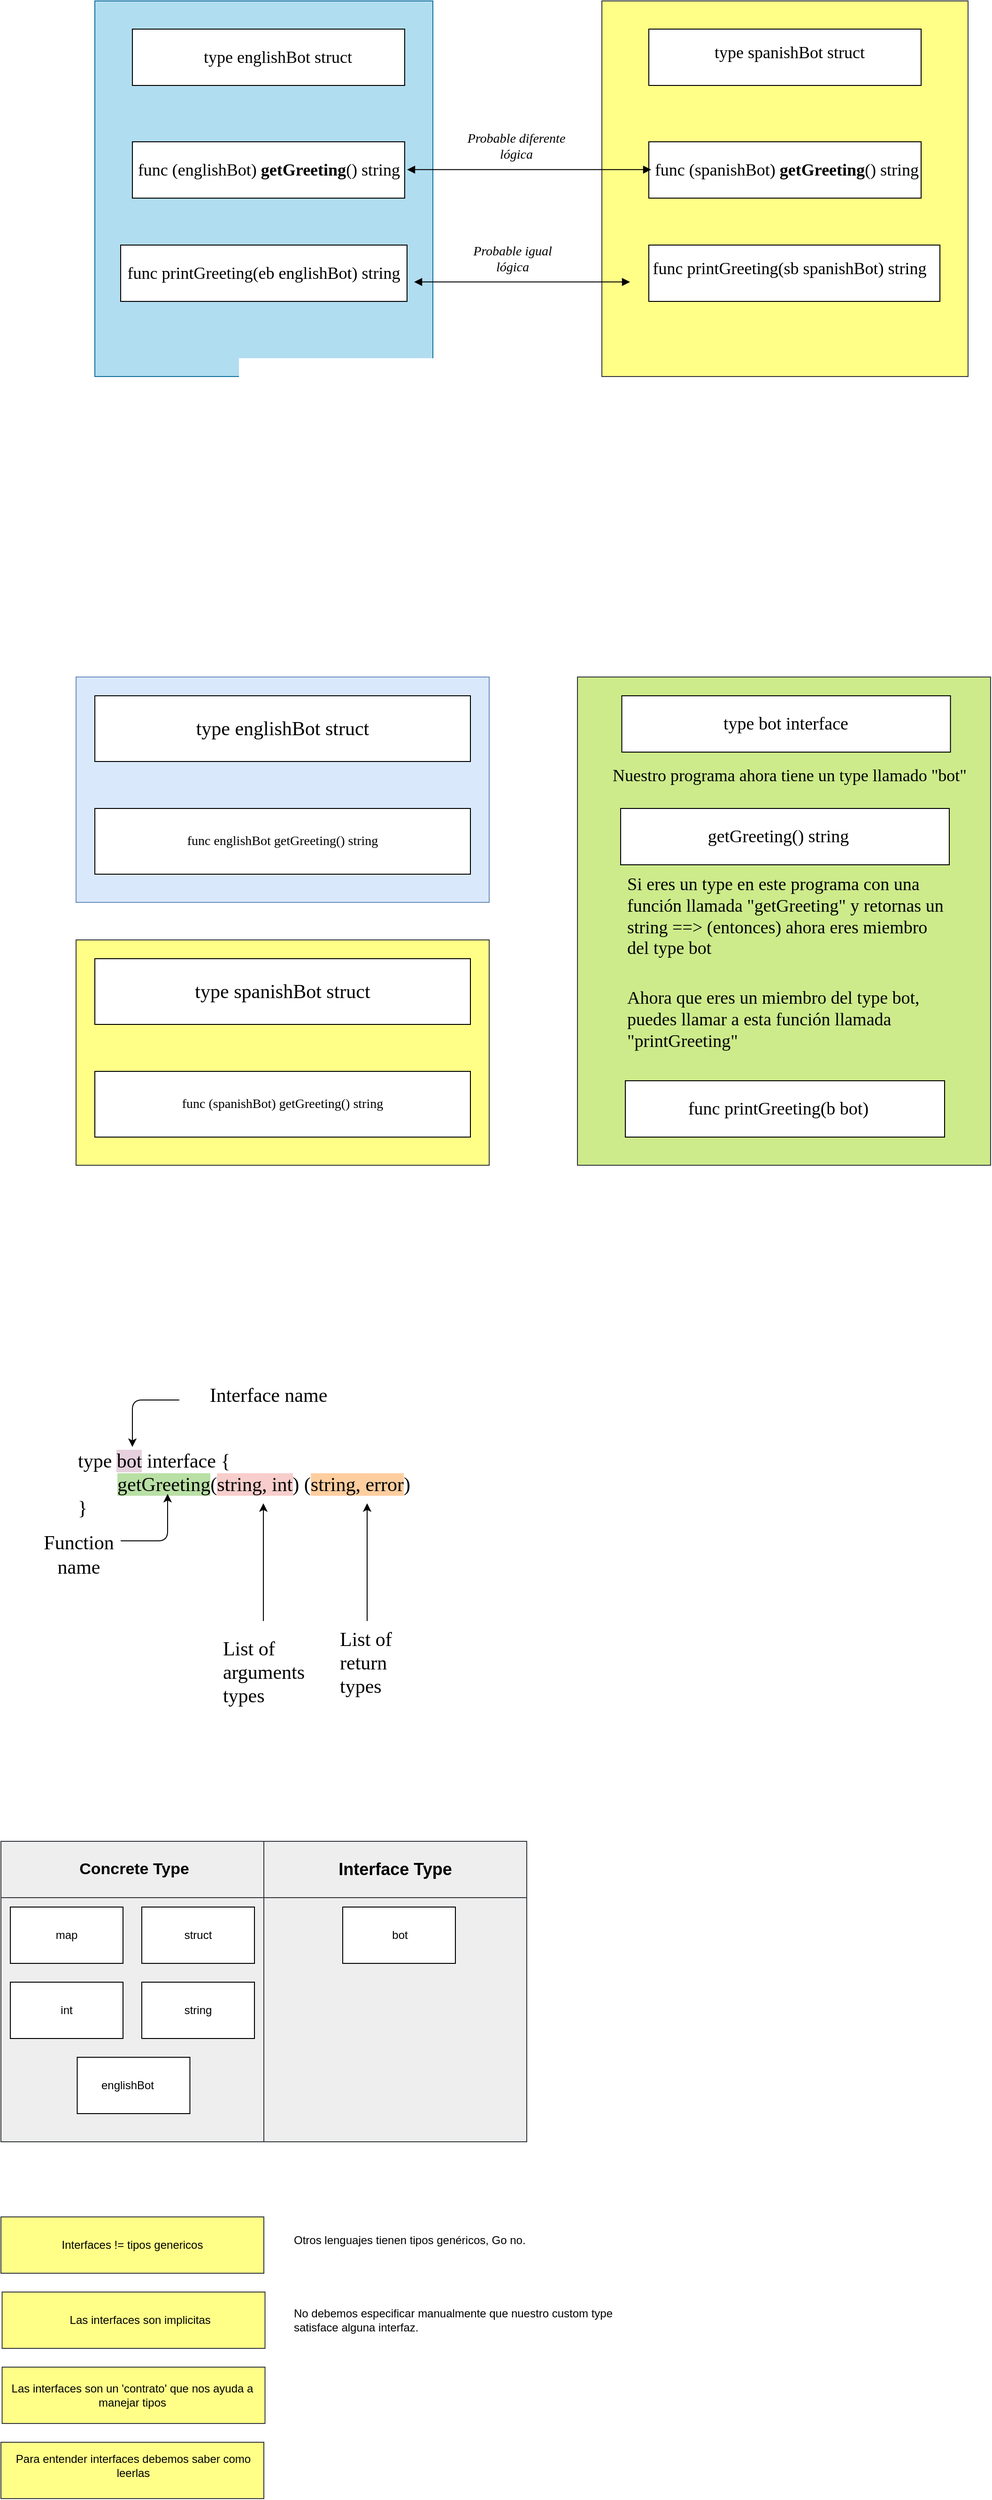 <mxfile version="15.5.0" type="google"><diagram id="Yr-DybqrteP0sZcz7DdO" name="Page-1"><mxGraphModel dx="1640" dy="431" grid="1" gridSize="10" guides="1" tooltips="1" connect="1" arrows="1" fold="1" page="1" pageScale="1" pageWidth="827" pageHeight="1169" math="0" shadow="0"><root><mxCell id="0"/><mxCell id="1" parent="0"/><mxCell id="IdlrKfLmyftBINboAJYe-1" value="" style="whiteSpace=wrap;html=1;fillColor=#b1ddf0;strokeColor=#10739e;" vertex="1" parent="1"><mxGeometry x="-100" y="40" width="360" height="400" as="geometry"/></mxCell><mxCell id="IdlrKfLmyftBINboAJYe-2" value="" style="whiteSpace=wrap;html=1;" vertex="1" parent="1"><mxGeometry x="-60" y="70" width="290" height="60" as="geometry"/></mxCell><mxCell id="IdlrKfLmyftBINboAJYe-3" value="&lt;h2&gt;&lt;span style=&quot;font-weight: normal&quot;&gt;&lt;font face=&quot;Verdana&quot;&gt;type englishBot struct&lt;/font&gt;&lt;/span&gt;&lt;/h2&gt;" style="text;html=1;strokeColor=none;fillColor=none;align=center;verticalAlign=middle;whiteSpace=wrap;" vertex="1" parent="1"><mxGeometry x="-35" y="85" width="260" height="30" as="geometry"/></mxCell><mxCell id="IdlrKfLmyftBINboAJYe-5" value="" style="whiteSpace=wrap;html=1;" vertex="1" parent="1"><mxGeometry x="-60" y="190" width="290" height="60" as="geometry"/></mxCell><mxCell id="IdlrKfLmyftBINboAJYe-6" value="" style="whiteSpace=wrap;html=1;" vertex="1" parent="1"><mxGeometry x="-72.5" y="300" width="305" height="60" as="geometry"/></mxCell><mxCell id="IdlrKfLmyftBINboAJYe-7" value="" style="whiteSpace=wrap;html=1;fontFamily=Verdana;fillColor=#ffff88;strokeColor=#36393d;" vertex="1" parent="1"><mxGeometry x="440" y="40" width="390" height="400" as="geometry"/></mxCell><mxCell id="IdlrKfLmyftBINboAJYe-8" value="" style="whiteSpace=wrap;html=1;" vertex="1" parent="1"><mxGeometry x="490" y="70" width="290" height="60" as="geometry"/></mxCell><mxCell id="IdlrKfLmyftBINboAJYe-9" value="" style="whiteSpace=wrap;html=1;" vertex="1" parent="1"><mxGeometry x="490" y="190" width="290" height="60" as="geometry"/></mxCell><mxCell id="IdlrKfLmyftBINboAJYe-10" value="" style="whiteSpace=wrap;html=1;" vertex="1" parent="1"><mxGeometry x="490" y="300" width="310" height="60" as="geometry"/></mxCell><mxCell id="IdlrKfLmyftBINboAJYe-11" value="&lt;h2&gt;&lt;span style=&quot;font-weight: normal&quot;&gt;&lt;font face=&quot;Verdana&quot;&gt;type spanishBot struct&lt;/font&gt;&lt;/span&gt;&lt;/h2&gt;" style="text;html=1;strokeColor=none;fillColor=none;align=center;verticalAlign=middle;whiteSpace=wrap;" vertex="1" parent="1"><mxGeometry x="510" y="80" width="260" height="30" as="geometry"/></mxCell><mxCell id="IdlrKfLmyftBINboAJYe-12" value="&lt;h2&gt;&lt;font face=&quot;Verdana&quot;&gt;&lt;span style=&quot;font-weight: normal&quot;&gt;func (englishBot) &lt;/span&gt;getGreeting&lt;span style=&quot;font-weight: normal&quot;&gt;() string&lt;/span&gt;&lt;/font&gt;&lt;/h2&gt;" style="text;html=1;strokeColor=none;fillColor=none;align=center;verticalAlign=middle;whiteSpace=wrap;" vertex="1" parent="1"><mxGeometry x="-57.5" y="205" width="285" height="30" as="geometry"/></mxCell><mxCell id="IdlrKfLmyftBINboAJYe-14" value="&lt;h2&gt;&lt;font face=&quot;Verdana&quot;&gt;&lt;span style=&quot;font-weight: normal&quot;&gt;func (spanishBot) &lt;/span&gt;getGreeting&lt;span style=&quot;font-weight: normal&quot;&gt;() string&lt;/span&gt;&lt;/font&gt;&lt;/h2&gt;" style="text;html=1;strokeColor=none;fillColor=none;align=center;verticalAlign=middle;whiteSpace=wrap;" vertex="1" parent="1"><mxGeometry x="492.5" y="205" width="287.5" height="30" as="geometry"/></mxCell><mxCell id="IdlrKfLmyftBINboAJYe-15" value="&lt;h2&gt;&lt;font face=&quot;Verdana&quot;&gt;&lt;span style=&quot;font-weight: normal&quot;&gt;func printGreeting&lt;/span&gt;&lt;span style=&quot;font-weight: normal&quot;&gt;(eb englishBot) string&lt;/span&gt;&lt;/font&gt;&lt;/h2&gt;" style="text;html=1;strokeColor=none;fillColor=none;align=center;verticalAlign=middle;whiteSpace=wrap;" vertex="1" parent="1"><mxGeometry x="-70" y="315" width="300" height="30" as="geometry"/></mxCell><mxCell id="IdlrKfLmyftBINboAJYe-16" value="&lt;h2&gt;&lt;font face=&quot;Verdana&quot;&gt;&lt;span style=&quot;font-weight: normal&quot;&gt;func printGreeting&lt;/span&gt;&lt;span style=&quot;font-weight: normal&quot;&gt;(sb spanishBot) string&lt;/span&gt;&lt;/font&gt;&lt;/h2&gt;" style="text;html=1;strokeColor=none;fillColor=none;align=center;verticalAlign=middle;whiteSpace=wrap;" vertex="1" parent="1"><mxGeometry x="490" y="310" width="300" height="30" as="geometry"/></mxCell><mxCell id="IdlrKfLmyftBINboAJYe-18" value="" style="endArrow=block;startArrow=block;endFill=1;startFill=1;html=1;fontFamily=Verdana;edgeStyle=orthogonalEdgeStyle;" edge="1" parent="1"><mxGeometry width="160" relative="1" as="geometry"><mxPoint x="232.5" y="219.66" as="sourcePoint"/><mxPoint x="492.5" y="219.66" as="targetPoint"/></mxGeometry></mxCell><mxCell id="IdlrKfLmyftBINboAJYe-20" value="&lt;i&gt;&lt;font style=&quot;font-size: 14px&quot;&gt;Probable diferente lógica&lt;/font&gt;&lt;/i&gt;" style="text;html=1;strokeColor=none;fillColor=none;align=center;verticalAlign=middle;whiteSpace=wrap;fontFamily=Verdana;" vertex="1" parent="1"><mxGeometry x="284" y="160" width="130" height="70" as="geometry"/></mxCell><mxCell id="IdlrKfLmyftBINboAJYe-21" value="" style="endArrow=block;startArrow=block;endFill=1;startFill=1;html=1;fontFamily=Verdana;edgeStyle=orthogonalEdgeStyle;" edge="1" parent="1"><mxGeometry width="160" relative="1" as="geometry"><mxPoint x="240" y="339.31" as="sourcePoint"/><mxPoint x="470" y="339.31" as="targetPoint"/></mxGeometry></mxCell><mxCell id="IdlrKfLmyftBINboAJYe-22" value="&lt;i&gt;&lt;font style=&quot;font-size: 14px&quot;&gt;Probable igual lógica&lt;/font&gt;&lt;/i&gt;" style="text;html=1;strokeColor=none;fillColor=none;align=center;verticalAlign=middle;whiteSpace=wrap;fontFamily=Verdana;" vertex="1" parent="1"><mxGeometry x="285" y="280" width="120" height="70" as="geometry"/></mxCell><mxCell id="IdlrKfLmyftBINboAJYe-23" value="" style="whiteSpace=wrap;html=1;fontFamily=Verdana;fontSize=14;fillColor=#dae8fc;strokeColor=#6c8ebf;" vertex="1" parent="1"><mxGeometry x="-120" y="760" width="440" height="240" as="geometry"/></mxCell><mxCell id="IdlrKfLmyftBINboAJYe-24" value="" style="whiteSpace=wrap;html=1;fontFamily=Verdana;fontSize=14;" vertex="1" parent="1"><mxGeometry x="-100" y="780" width="400" height="70" as="geometry"/></mxCell><mxCell id="IdlrKfLmyftBINboAJYe-25" value="" style="whiteSpace=wrap;html=1;fontFamily=Verdana;fontSize=14;" vertex="1" parent="1"><mxGeometry x="-100" y="900" width="400" height="70" as="geometry"/></mxCell><mxCell id="IdlrKfLmyftBINboAJYe-26" value="&lt;h2&gt;&lt;span style=&quot;font-weight: normal&quot;&gt;type englishBot struct&lt;/span&gt;&lt;/h2&gt;" style="text;html=1;strokeColor=none;fillColor=none;align=center;verticalAlign=middle;whiteSpace=wrap;fontFamily=Verdana;fontSize=14;" vertex="1" parent="1"><mxGeometry x="-80" y="800" width="360" height="30" as="geometry"/></mxCell><mxCell id="IdlrKfLmyftBINboAJYe-27" value="func englishBot getGreeting() string" style="text;html=1;strokeColor=none;fillColor=none;align=center;verticalAlign=middle;whiteSpace=wrap;fontFamily=Verdana;fontSize=14;" vertex="1" parent="1"><mxGeometry x="-80" y="920" width="360" height="30" as="geometry"/></mxCell><mxCell id="IdlrKfLmyftBINboAJYe-28" value="" style="whiteSpace=wrap;html=1;fontFamily=Verdana;fontSize=14;fillColor=#ffff88;strokeColor=#36393d;" vertex="1" parent="1"><mxGeometry x="-120" y="1040" width="440" height="240" as="geometry"/></mxCell><mxCell id="IdlrKfLmyftBINboAJYe-29" value="" style="whiteSpace=wrap;html=1;fontFamily=Verdana;fontSize=14;" vertex="1" parent="1"><mxGeometry x="-100" y="1060" width="400" height="70" as="geometry"/></mxCell><mxCell id="IdlrKfLmyftBINboAJYe-30" value="" style="whiteSpace=wrap;html=1;fontFamily=Verdana;fontSize=14;" vertex="1" parent="1"><mxGeometry x="-100" y="1180" width="400" height="70" as="geometry"/></mxCell><mxCell id="IdlrKfLmyftBINboAJYe-31" value="&lt;h2&gt;&lt;span style=&quot;font-weight: normal&quot;&gt;type spanishBot struct&lt;/span&gt;&lt;/h2&gt;" style="text;html=1;strokeColor=none;fillColor=none;align=center;verticalAlign=middle;whiteSpace=wrap;fontFamily=Verdana;fontSize=14;" vertex="1" parent="1"><mxGeometry x="-80" y="1080" width="360" height="30" as="geometry"/></mxCell><mxCell id="IdlrKfLmyftBINboAJYe-32" value="func (spanishBot) getGreeting() string" style="text;html=1;strokeColor=none;fillColor=none;align=center;verticalAlign=middle;whiteSpace=wrap;fontFamily=Verdana;fontSize=14;" vertex="1" parent="1"><mxGeometry x="-80" y="1200" width="360" height="30" as="geometry"/></mxCell><mxCell id="IdlrKfLmyftBINboAJYe-33" value="" style="whiteSpace=wrap;html=1;fontFamily=Verdana;fontSize=14;fillColor=#cdeb8b;strokeColor=#36393d;" vertex="1" parent="1"><mxGeometry x="414" y="760" width="440" height="520" as="geometry"/></mxCell><mxCell id="IdlrKfLmyftBINboAJYe-34" value="Text" style="text;html=1;strokeColor=none;fillColor=none;align=center;verticalAlign=middle;whiteSpace=wrap;fontFamily=Verdana;fontSize=14;" vertex="1" parent="1"><mxGeometry x="470" y="815" width="280" height="30" as="geometry"/></mxCell><mxCell id="IdlrKfLmyftBINboAJYe-35" value="type bot interface" style="whiteSpace=wrap;html=1;fontFamily=Times New Roman;fontSize=19;" vertex="1" parent="1"><mxGeometry x="461.25" y="780" width="350" height="60" as="geometry"/></mxCell><mxCell id="IdlrKfLmyftBINboAJYe-36" value="" style="whiteSpace=wrap;html=1;fontFamily=Comic Sans MS;fontSize=19;" vertex="1" parent="1"><mxGeometry x="460" y="900" width="350" height="60" as="geometry"/></mxCell><mxCell id="IdlrKfLmyftBINboAJYe-37" value="getGreeting() string" style="text;html=1;strokeColor=none;fillColor=none;align=center;verticalAlign=middle;whiteSpace=wrap;fontFamily=Comic Sans MS;fontSize=19;" vertex="1" parent="1"><mxGeometry x="473.75" y="915" width="307.5" height="30" as="geometry"/></mxCell><mxCell id="IdlrKfLmyftBINboAJYe-38" value="Si eres un type en este programa con una función llamada &quot;getGreeting&quot; y retornas un string ==&amp;gt; (entonces) ahora eres miembro&amp;nbsp; del type bot" style="text;html=1;strokeColor=none;fillColor=none;align=left;verticalAlign=middle;whiteSpace=wrap;fontFamily=Comic Sans MS;fontSize=19;" vertex="1" parent="1"><mxGeometry x="465" y="960" width="350" height="110" as="geometry"/></mxCell><mxCell id="IdlrKfLmyftBINboAJYe-39" value="Ahora que eres un miembro del type bot, puedes llamar a esta función llamada &quot;printGreeting&quot;" style="text;html=1;strokeColor=none;fillColor=none;align=left;verticalAlign=middle;whiteSpace=wrap;fontFamily=Comic Sans MS;fontSize=19;" vertex="1" parent="1"><mxGeometry x="465" y="1070" width="350" height="110" as="geometry"/></mxCell><mxCell id="IdlrKfLmyftBINboAJYe-41" value="" style="whiteSpace=wrap;html=1;fontFamily=Comic Sans MS;fontSize=19;align=left;" vertex="1" parent="1"><mxGeometry x="465" y="1190" width="340" height="60" as="geometry"/></mxCell><mxCell id="IdlrKfLmyftBINboAJYe-42" value="func printGreeting(b bot)" style="text;html=1;strokeColor=none;fillColor=none;align=center;verticalAlign=middle;whiteSpace=wrap;fontFamily=Comic Sans MS;fontSize=19;" vertex="1" parent="1"><mxGeometry x="477.5" y="1205" width="300" height="30" as="geometry"/></mxCell><mxCell id="IdlrKfLmyftBINboAJYe-43" value="&lt;font style=&quot;font-size: 18px&quot;&gt;Nuestro programa ahora tiene un type llamado &quot;bot&quot;&lt;/font&gt;" style="text;html=1;strokeColor=none;fillColor=none;align=center;verticalAlign=middle;whiteSpace=wrap;fontFamily=Comic Sans MS;fontSize=19;" vertex="1" parent="1"><mxGeometry x="445" y="850" width="390" height="30" as="geometry"/></mxCell><mxCell id="IdlrKfLmyftBINboAJYe-45" value="&lt;font style=&quot;font-size: 21px&quot;&gt;type &lt;span style=&quot;background-color: rgb(230 , 208 , 222)&quot;&gt;bot&lt;/span&gt; interface {&lt;br&gt;&lt;span style=&quot;white-space: pre&quot;&gt;&#9;&lt;/span&gt;&lt;span style=&quot;background-color: rgb(185 , 224 , 165)&quot;&gt;getGreeting&lt;/span&gt;(&lt;span style=&quot;background-color: rgb(248 , 206 , 204)&quot;&gt;string, int&lt;/span&gt;) (&lt;span style=&quot;background-color: rgb(255 , 206 , 159)&quot;&gt;string, error&lt;/span&gt;)&lt;br&gt;}&lt;/font&gt;" style="text;html=1;strokeColor=none;fillColor=none;align=left;verticalAlign=middle;whiteSpace=wrap;fontFamily=Comic Sans MS;fontSize=18;" vertex="1" parent="1"><mxGeometry x="-120" y="1560" width="690" height="120" as="geometry"/></mxCell><mxCell id="IdlrKfLmyftBINboAJYe-46" value="" style="endArrow=classic;html=1;fontFamily=Comic Sans MS;fontSize=21;edgeStyle=orthogonalEdgeStyle;" edge="1" parent="1"><mxGeometry width="50" height="50" relative="1" as="geometry"><mxPoint x="-72.5" y="1680" as="sourcePoint"/><mxPoint x="-22.5" y="1630" as="targetPoint"/><Array as="points"><mxPoint x="-22.5" y="1680"/><mxPoint x="-72.5" y="1630"/></Array></mxGeometry></mxCell><mxCell id="IdlrKfLmyftBINboAJYe-47" value="Function name&lt;br&gt;" style="text;html=1;strokeColor=none;fillColor=none;align=center;verticalAlign=middle;whiteSpace=wrap;fontFamily=Comic Sans MS;fontSize=21;" vertex="1" parent="1"><mxGeometry x="-177.5" y="1680" width="120" height="30" as="geometry"/></mxCell><mxCell id="IdlrKfLmyftBINboAJYe-48" value="" style="endArrow=classic;html=1;fontFamily=Comic Sans MS;fontSize=21;edgeStyle=orthogonalEdgeStyle;" edge="1" parent="1"><mxGeometry width="50" height="50" relative="1" as="geometry"><mxPoint x="190" y="1690" as="sourcePoint"/><mxPoint x="190" y="1640" as="targetPoint"/><Array as="points"><mxPoint x="190" y="1770"/></Array></mxGeometry></mxCell><mxCell id="IdlrKfLmyftBINboAJYe-49" value="" style="endArrow=classic;html=1;fontFamily=Comic Sans MS;fontSize=21;edgeStyle=orthogonalEdgeStyle;" edge="1" parent="1"><mxGeometry width="50" height="50" relative="1" as="geometry"><mxPoint x="79.5" y="1690" as="sourcePoint"/><mxPoint x="79.5" y="1640" as="targetPoint"/><Array as="points"><mxPoint x="79.5" y="1770"/></Array></mxGeometry></mxCell><mxCell id="IdlrKfLmyftBINboAJYe-50" value="&lt;div style=&quot;text-align: left&quot;&gt;List of arguments types&lt;/div&gt;" style="text;html=1;strokeColor=none;fillColor=none;align=center;verticalAlign=middle;whiteSpace=wrap;fontFamily=Comic Sans MS;fontSize=21;" vertex="1" parent="1"><mxGeometry x="40" y="1800" width="80" height="40" as="geometry"/></mxCell><mxCell id="IdlrKfLmyftBINboAJYe-52" value="&lt;div style=&quot;text-align: left&quot;&gt;List of return types&lt;/div&gt;" style="text;html=1;strokeColor=none;fillColor=none;align=center;verticalAlign=middle;whiteSpace=wrap;fontFamily=Comic Sans MS;fontSize=21;" vertex="1" parent="1"><mxGeometry x="160" y="1790" width="80" height="40" as="geometry"/></mxCell><mxCell id="IdlrKfLmyftBINboAJYe-53" value="" style="endArrow=classic;html=1;fontFamily=Comic Sans MS;fontSize=21;edgeStyle=orthogonalEdgeStyle;" edge="1" parent="1"><mxGeometry width="50" height="50" relative="1" as="geometry"><mxPoint x="-10" y="1530" as="sourcePoint"/><mxPoint x="-60" y="1580" as="targetPoint"/><Array as="points"><mxPoint x="-60" y="1530"/><mxPoint x="-10" y="1580"/></Array></mxGeometry></mxCell><mxCell id="IdlrKfLmyftBINboAJYe-55" value="Interface name" style="text;html=1;strokeColor=none;fillColor=none;align=center;verticalAlign=middle;whiteSpace=wrap;fontFamily=Comic Sans MS;fontSize=21;" vertex="1" parent="1"><mxGeometry y="1510" width="170" height="30" as="geometry"/></mxCell><mxCell id="IdlrKfLmyftBINboAJYe-69" value="" style="whiteSpace=wrap;html=1;fontFamily=Comic Sans MS;fontSize=21;align=left;fillColor=#eeeeee;strokeColor=#36393d;" vertex="1" parent="1"><mxGeometry x="-200" y="2000" width="280" height="60" as="geometry"/></mxCell><mxCell id="IdlrKfLmyftBINboAJYe-70" value="" style="whiteSpace=wrap;html=1;fontFamily=Comic Sans MS;fontSize=21;align=left;fillColor=#eeeeee;strokeColor=#36393d;" vertex="1" parent="1"><mxGeometry x="80" y="2000" width="280" height="60" as="geometry"/></mxCell><mxCell id="IdlrKfLmyftBINboAJYe-71" value="" style="whiteSpace=wrap;html=1;fontFamily=Comic Sans MS;fontSize=21;align=left;fillColor=#eeeeee;strokeColor=#36393d;" vertex="1" parent="1"><mxGeometry x="-200" y="2060" width="280" height="260" as="geometry"/></mxCell><mxCell id="IdlrKfLmyftBINboAJYe-72" value="" style="whiteSpace=wrap;html=1;fontFamily=Comic Sans MS;fontSize=21;align=left;labelBorderColor=#000000;fillColor=#eeeeee;strokeColor=#36393d;" vertex="1" parent="1"><mxGeometry x="80" y="2060" width="280" height="260" as="geometry"/></mxCell><mxCell id="IdlrKfLmyftBINboAJYe-74" value="&lt;font style=&quot;font-size: 17px&quot;&gt;&lt;b&gt;Concrete Type&lt;/b&gt;&lt;/font&gt;" style="text;html=1;strokeColor=none;fillColor=none;align=center;verticalAlign=middle;whiteSpace=wrap;" vertex="1" parent="1"><mxGeometry x="-177.5" y="2015" width="237.5" height="30" as="geometry"/></mxCell><mxCell id="IdlrKfLmyftBINboAJYe-75" value="&lt;font style=&quot;font-size: 18px&quot;&gt;&lt;b&gt;Interface Type&lt;/b&gt;&lt;/font&gt;" style="text;html=1;strokeColor=none;fillColor=none;align=center;verticalAlign=middle;whiteSpace=wrap;" vertex="1" parent="1"><mxGeometry x="100" y="2015" width="240" height="30" as="geometry"/></mxCell><mxCell id="IdlrKfLmyftBINboAJYe-77" value="" style="whiteSpace=wrap;html=1;" vertex="1" parent="1"><mxGeometry x="-190" y="2070" width="120" height="60" as="geometry"/></mxCell><mxCell id="IdlrKfLmyftBINboAJYe-78" value="" style="whiteSpace=wrap;html=1;" vertex="1" parent="1"><mxGeometry x="-50" y="2070" width="120" height="60" as="geometry"/></mxCell><mxCell id="IdlrKfLmyftBINboAJYe-79" value="" style="whiteSpace=wrap;html=1;" vertex="1" parent="1"><mxGeometry x="-190" y="2150" width="120" height="60" as="geometry"/></mxCell><mxCell id="IdlrKfLmyftBINboAJYe-80" value="" style="whiteSpace=wrap;html=1;" vertex="1" parent="1"><mxGeometry x="-50" y="2150" width="120" height="60" as="geometry"/></mxCell><mxCell id="IdlrKfLmyftBINboAJYe-81" value="" style="whiteSpace=wrap;html=1;" vertex="1" parent="1"><mxGeometry x="-118.75" y="2230" width="120" height="60" as="geometry"/></mxCell><mxCell id="IdlrKfLmyftBINboAJYe-82" value="map" style="text;html=1;strokeColor=none;fillColor=none;align=center;verticalAlign=middle;whiteSpace=wrap;" vertex="1" parent="1"><mxGeometry x="-160" y="2085" width="60" height="30" as="geometry"/></mxCell><mxCell id="IdlrKfLmyftBINboAJYe-83" value="struct" style="text;html=1;strokeColor=none;fillColor=none;align=center;verticalAlign=middle;whiteSpace=wrap;" vertex="1" parent="1"><mxGeometry x="-20" y="2085" width="60" height="30" as="geometry"/></mxCell><mxCell id="IdlrKfLmyftBINboAJYe-84" value="int" style="text;html=1;strokeColor=none;fillColor=none;align=center;verticalAlign=middle;whiteSpace=wrap;" vertex="1" parent="1"><mxGeometry x="-160" y="2165" width="60" height="30" as="geometry"/></mxCell><mxCell id="IdlrKfLmyftBINboAJYe-85" value="string" style="text;html=1;strokeColor=none;fillColor=none;align=center;verticalAlign=middle;whiteSpace=wrap;" vertex="1" parent="1"><mxGeometry x="-20" y="2165" width="60" height="30" as="geometry"/></mxCell><mxCell id="IdlrKfLmyftBINboAJYe-86" value="englishBot" style="text;html=1;strokeColor=none;fillColor=none;align=center;verticalAlign=middle;whiteSpace=wrap;" vertex="1" parent="1"><mxGeometry x="-95" y="2245" width="60" height="30" as="geometry"/></mxCell><mxCell id="IdlrKfLmyftBINboAJYe-87" value="" style="whiteSpace=wrap;html=1;" vertex="1" parent="1"><mxGeometry x="164" y="2070" width="120" height="60" as="geometry"/></mxCell><mxCell id="IdlrKfLmyftBINboAJYe-88" value="bot" style="text;html=1;strokeColor=none;fillColor=none;align=center;verticalAlign=middle;whiteSpace=wrap;" vertex="1" parent="1"><mxGeometry x="195" y="2085" width="60" height="30" as="geometry"/></mxCell><mxCell id="IdlrKfLmyftBINboAJYe-89" value="" style="rounded=0;whiteSpace=wrap;html=1;fillColor=#ffff88;strokeColor=#36393d;" vertex="1" parent="1"><mxGeometry x="-200" y="2400" width="280" height="60" as="geometry"/></mxCell><mxCell id="IdlrKfLmyftBINboAJYe-90" value="" style="rounded=0;whiteSpace=wrap;html=1;fillColor=#ffff88;strokeColor=#36393d;" vertex="1" parent="1"><mxGeometry x="-198.75" y="2480" width="280" height="60" as="geometry"/></mxCell><mxCell id="IdlrKfLmyftBINboAJYe-91" value="" style="rounded=0;whiteSpace=wrap;html=1;fillColor=#ffff88;strokeColor=#36393d;" vertex="1" parent="1"><mxGeometry x="-198.75" y="2560" width="280" height="60" as="geometry"/></mxCell><mxCell id="IdlrKfLmyftBINboAJYe-93" value="" style="rounded=0;whiteSpace=wrap;html=1;fillColor=#ffff88;strokeColor=#36393d;" vertex="1" parent="1"><mxGeometry x="-200" y="2640" width="280" height="60" as="geometry"/></mxCell><mxCell id="IdlrKfLmyftBINboAJYe-95" value="Interfaces != tipos genericos" style="text;html=1;strokeColor=none;fillColor=none;align=center;verticalAlign=middle;whiteSpace=wrap;rounded=0;" vertex="1" parent="1"><mxGeometry x="-190" y="2415" width="260" height="30" as="geometry"/></mxCell><mxCell id="IdlrKfLmyftBINboAJYe-96" value="Las interfaces son implicitas&amp;nbsp;" style="text;html=1;strokeColor=none;fillColor=none;align=center;verticalAlign=middle;whiteSpace=wrap;rounded=0;" vertex="1" parent="1"><mxGeometry x="-180" y="2495" width="260" height="30" as="geometry"/></mxCell><mxCell id="IdlrKfLmyftBINboAJYe-97" value="Las interfaces son un 'contrato' que nos ayuda a manejar tipos" style="text;html=1;strokeColor=none;fillColor=none;align=center;verticalAlign=middle;whiteSpace=wrap;rounded=0;" vertex="1" parent="1"><mxGeometry x="-190" y="2575" width="260" height="30" as="geometry"/></mxCell><mxCell id="IdlrKfLmyftBINboAJYe-98" value="Para entender interfaces debemos saber como leerlas" style="text;html=1;strokeColor=none;fillColor=none;align=center;verticalAlign=middle;whiteSpace=wrap;rounded=0;" vertex="1" parent="1"><mxGeometry x="-188.75" y="2650" width="260" height="30" as="geometry"/></mxCell><mxCell id="IdlrKfLmyftBINboAJYe-101" value="Otros lenguajes tienen tipos genéricos, Go no." style="text;html=1;strokeColor=none;fillColor=none;align=left;verticalAlign=middle;whiteSpace=wrap;rounded=0;" vertex="1" parent="1"><mxGeometry x="110" y="2410" width="370" height="30" as="geometry"/></mxCell><mxCell id="IdlrKfLmyftBINboAJYe-102" value="No debemos especificar manualmente que nuestro custom type satisface alguna interfaz." style="text;html=1;strokeColor=none;fillColor=none;align=left;verticalAlign=middle;whiteSpace=wrap;rounded=0;" vertex="1" parent="1"><mxGeometry x="110" y="2495" width="370" height="30" as="geometry"/></mxCell></root></mxGraphModel></diagram></mxfile>